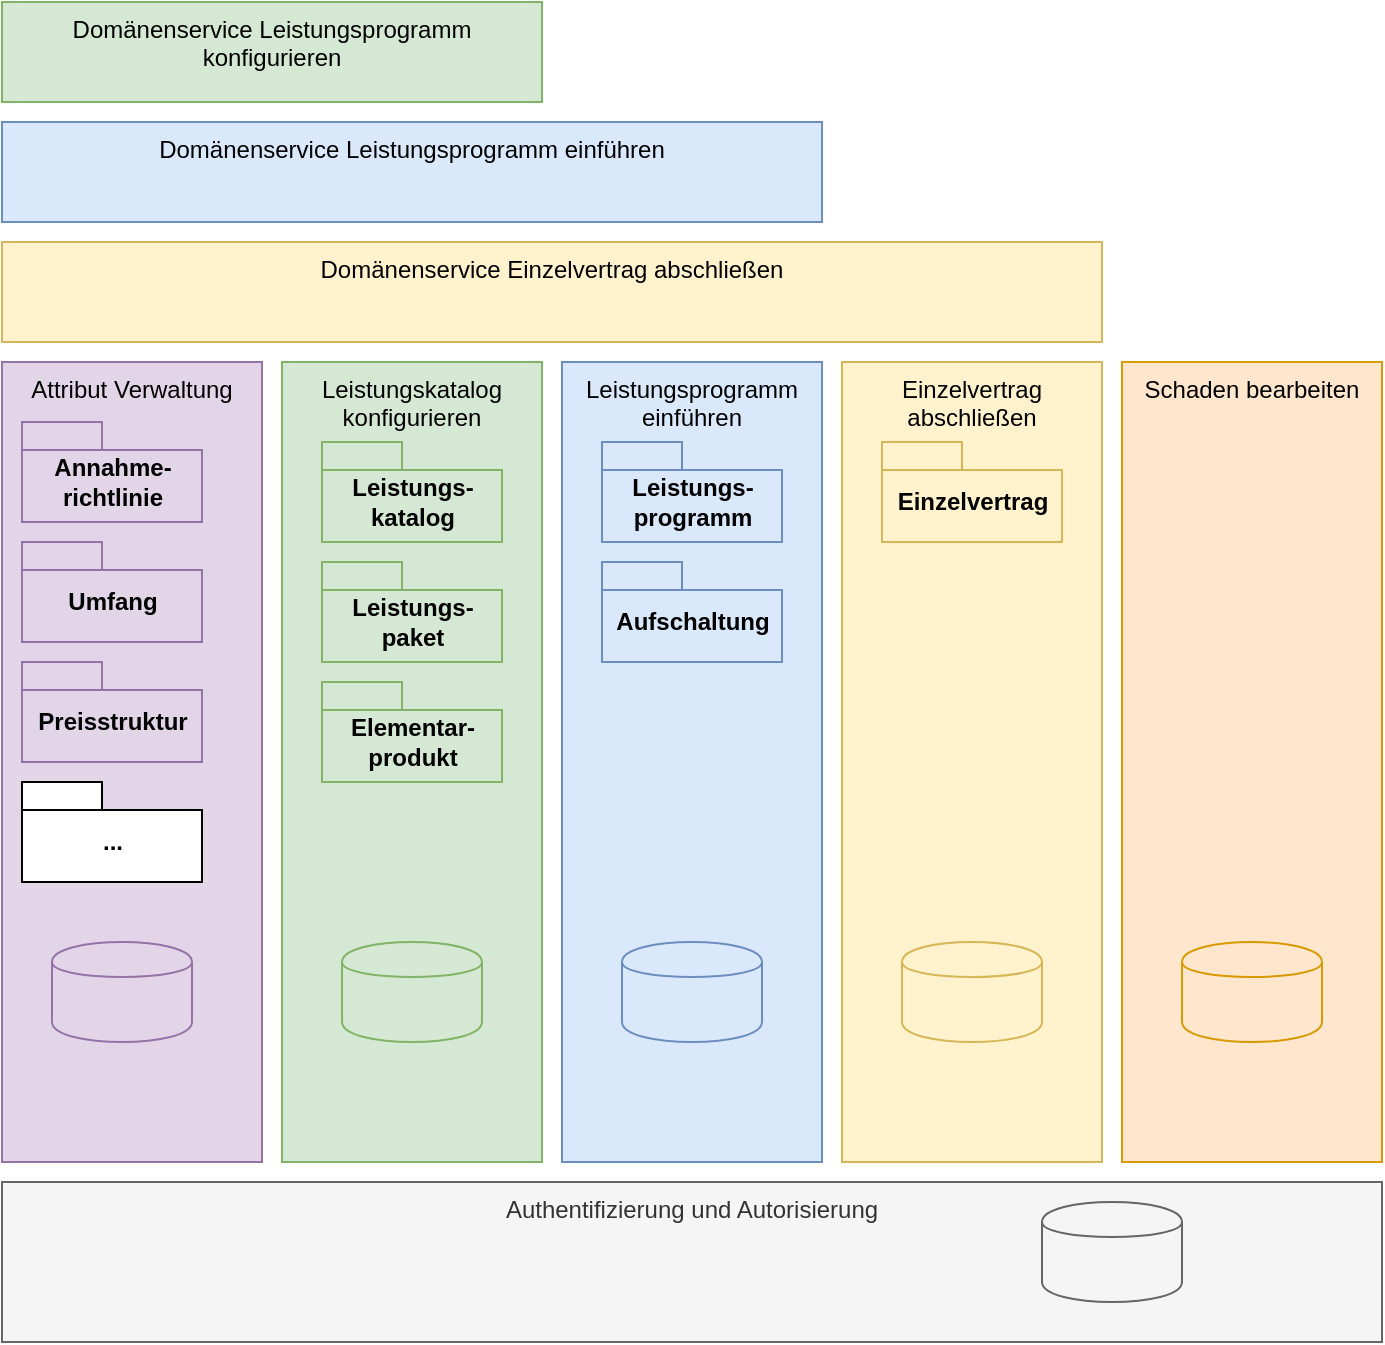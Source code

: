 <mxfile version="12.1.9" type="github" pages="1">
  <diagram id="YAyYNESXQmjCN3pU5pgw" name="Page-1">
    <mxGraphModel dx="577" dy="1614" grid="1" gridSize="10" guides="1" tooltips="1" connect="1" arrows="1" fold="1" page="1" pageScale="1" pageWidth="827" pageHeight="1169" math="0" shadow="0">
      <root>
        <mxCell id="0"/>
        <mxCell id="1" parent="0"/>
        <mxCell id="Ii9LpbA_kSQu4Q5Xc9ug-2" value="Attribut Verwaltung" style="rounded=0;whiteSpace=wrap;html=1;verticalAlign=top;fillColor=#e1d5e7;strokeColor=#9673a6;" parent="1" vertex="1">
          <mxGeometry x="40" y="30" width="130" height="400" as="geometry"/>
        </mxCell>
        <mxCell id="Ii9LpbA_kSQu4Q5Xc9ug-11" value="Annahme-&lt;br&gt;richtlinie" style="shape=folder;fontStyle=1;spacingTop=10;tabWidth=40;tabHeight=14;tabPosition=left;html=1;fillColor=#e1d5e7;strokeColor=#9673a6;" parent="1" vertex="1">
          <mxGeometry x="50" y="60" width="90" height="50" as="geometry"/>
        </mxCell>
        <mxCell id="Ii9LpbA_kSQu4Q5Xc9ug-12" value="Umfang" style="shape=folder;fontStyle=1;spacingTop=10;tabWidth=40;tabHeight=14;tabPosition=left;html=1;fillColor=#e1d5e7;strokeColor=#9673a6;" parent="1" vertex="1">
          <mxGeometry x="50" y="120" width="90" height="50" as="geometry"/>
        </mxCell>
        <mxCell id="Ii9LpbA_kSQu4Q5Xc9ug-13" value="Preisstruktur" style="shape=folder;fontStyle=1;spacingTop=10;tabWidth=40;tabHeight=14;tabPosition=left;html=1;fillColor=#e1d5e7;strokeColor=#9673a6;" parent="1" vertex="1">
          <mxGeometry x="50" y="180" width="90" height="50" as="geometry"/>
        </mxCell>
        <mxCell id="Ii9LpbA_kSQu4Q5Xc9ug-18" value="..." style="shape=folder;fontStyle=1;spacingTop=10;tabWidth=40;tabHeight=14;tabPosition=left;html=1;" parent="1" vertex="1">
          <mxGeometry x="50" y="240" width="90" height="50" as="geometry"/>
        </mxCell>
        <mxCell id="Ii9LpbA_kSQu4Q5Xc9ug-19" value="Leistungskatalog&lt;br&gt;konfigurieren" style="rounded=0;whiteSpace=wrap;html=1;verticalAlign=top;fillColor=#d5e8d4;strokeColor=#82b366;" parent="1" vertex="1">
          <mxGeometry x="180" y="30.0" width="130" height="400" as="geometry"/>
        </mxCell>
        <mxCell id="Ii9LpbA_kSQu4Q5Xc9ug-20" value="Leistungs-&lt;br&gt;katalog" style="shape=folder;fontStyle=1;spacingTop=10;tabWidth=40;tabHeight=14;tabPosition=left;html=1;fillColor=#d5e8d4;strokeColor=#82b366;" parent="1" vertex="1">
          <mxGeometry x="200" y="70" width="90" height="50" as="geometry"/>
        </mxCell>
        <mxCell id="Ii9LpbA_kSQu4Q5Xc9ug-21" value="Leistungs-&lt;br&gt;paket" style="shape=folder;fontStyle=1;spacingTop=10;tabWidth=40;tabHeight=14;tabPosition=left;html=1;fillColor=#d5e8d4;strokeColor=#82b366;" parent="1" vertex="1">
          <mxGeometry x="200" y="130" width="90" height="50" as="geometry"/>
        </mxCell>
        <mxCell id="Ii9LpbA_kSQu4Q5Xc9ug-22" value="Elementar-&lt;br&gt;produkt" style="shape=folder;fontStyle=1;spacingTop=10;tabWidth=40;tabHeight=14;tabPosition=left;html=1;fillColor=#d5e8d4;strokeColor=#82b366;" parent="1" vertex="1">
          <mxGeometry x="200" y="190" width="90" height="50" as="geometry"/>
        </mxCell>
        <mxCell id="Ii9LpbA_kSQu4Q5Xc9ug-23" value="Leistungsprogramm&lt;br&gt;einführen" style="rounded=0;whiteSpace=wrap;html=1;verticalAlign=top;fillColor=#dae8fc;strokeColor=#6c8ebf;" parent="1" vertex="1">
          <mxGeometry x="320" y="30.0" width="130" height="400" as="geometry"/>
        </mxCell>
        <mxCell id="Ii9LpbA_kSQu4Q5Xc9ug-24" value="Leistungs-&lt;br&gt;programm" style="shape=folder;fontStyle=1;spacingTop=10;tabWidth=40;tabHeight=14;tabPosition=left;html=1;fillColor=#dae8fc;strokeColor=#6c8ebf;" parent="1" vertex="1">
          <mxGeometry x="340" y="70" width="90" height="50" as="geometry"/>
        </mxCell>
        <mxCell id="Ii9LpbA_kSQu4Q5Xc9ug-26" value="Aufschaltung" style="shape=folder;fontStyle=1;spacingTop=10;tabWidth=40;tabHeight=14;tabPosition=left;html=1;fillColor=#dae8fc;strokeColor=#6c8ebf;" parent="1" vertex="1">
          <mxGeometry x="340" y="130" width="90" height="50" as="geometry"/>
        </mxCell>
        <mxCell id="Ii9LpbA_kSQu4Q5Xc9ug-27" value="Einzelvertrag&lt;br&gt;abschließen" style="rounded=0;whiteSpace=wrap;html=1;verticalAlign=top;fillColor=#fff2cc;strokeColor=#d6b656;" parent="1" vertex="1">
          <mxGeometry x="460" y="30.0" width="130" height="400" as="geometry"/>
        </mxCell>
        <mxCell id="Ii9LpbA_kSQu4Q5Xc9ug-28" value="Einzelvertrag" style="shape=folder;fontStyle=1;spacingTop=10;tabWidth=40;tabHeight=14;tabPosition=left;html=1;fillColor=#fff2cc;strokeColor=#d6b656;" parent="1" vertex="1">
          <mxGeometry x="480" y="70" width="90" height="50" as="geometry"/>
        </mxCell>
        <mxCell id="Ii9LpbA_kSQu4Q5Xc9ug-30" value="Domänenservice Einzelvertrag abschließen" style="rounded=0;whiteSpace=wrap;html=1;verticalAlign=top;fillColor=#fff2cc;strokeColor=#d6b656;" parent="1" vertex="1">
          <mxGeometry x="40.0" y="-30" width="550" height="50" as="geometry"/>
        </mxCell>
        <mxCell id="Ii9LpbA_kSQu4Q5Xc9ug-31" value="Domänenservice Leistungsprogramm einführen" style="rounded=0;whiteSpace=wrap;html=1;verticalAlign=top;fillColor=#dae8fc;strokeColor=#6c8ebf;" parent="1" vertex="1">
          <mxGeometry x="40.0" y="-90" width="410" height="50" as="geometry"/>
        </mxCell>
        <mxCell id="Ii9LpbA_kSQu4Q5Xc9ug-32" value="Domänenservice Leistungsprogramm konfigurieren" style="rounded=0;whiteSpace=wrap;html=1;verticalAlign=top;fillColor=#d5e8d4;strokeColor=#82b366;" parent="1" vertex="1">
          <mxGeometry x="40" y="-150" width="270" height="50" as="geometry"/>
        </mxCell>
        <mxCell id="A_urT-kz64JYIyCZkuHm-1" value="Authentifizierung und Autorisierung" style="rounded=0;whiteSpace=wrap;html=1;verticalAlign=top;fillColor=#f5f5f5;strokeColor=#666666;fontColor=#333333;" vertex="1" parent="1">
          <mxGeometry x="40" y="440" width="690" height="80" as="geometry"/>
        </mxCell>
        <mxCell id="A_urT-kz64JYIyCZkuHm-2" value="Schaden bearbeiten" style="rounded=0;whiteSpace=wrap;html=1;verticalAlign=top;fillColor=#ffe6cc;strokeColor=#d79b00;" vertex="1" parent="1">
          <mxGeometry x="600" y="30.0" width="130" height="400" as="geometry"/>
        </mxCell>
        <mxCell id="A_urT-kz64JYIyCZkuHm-4" value="" style="shape=cylinder;whiteSpace=wrap;html=1;boundedLbl=1;backgroundOutline=1;fillColor=#e1d5e7;strokeColor=#9673a6;" vertex="1" parent="1">
          <mxGeometry x="65" y="320" width="70" height="50" as="geometry"/>
        </mxCell>
        <mxCell id="A_urT-kz64JYIyCZkuHm-5" value="" style="shape=cylinder;whiteSpace=wrap;html=1;boundedLbl=1;backgroundOutline=1;fillColor=#d5e8d4;strokeColor=#82b366;" vertex="1" parent="1">
          <mxGeometry x="210" y="320" width="70" height="50" as="geometry"/>
        </mxCell>
        <mxCell id="A_urT-kz64JYIyCZkuHm-6" value="" style="shape=cylinder;whiteSpace=wrap;html=1;boundedLbl=1;backgroundOutline=1;fillColor=#dae8fc;strokeColor=#6c8ebf;" vertex="1" parent="1">
          <mxGeometry x="350" y="320" width="70" height="50" as="geometry"/>
        </mxCell>
        <mxCell id="A_urT-kz64JYIyCZkuHm-8" value="" style="shape=cylinder;whiteSpace=wrap;html=1;boundedLbl=1;backgroundOutline=1;fillColor=#fff2cc;strokeColor=#d6b656;" vertex="1" parent="1">
          <mxGeometry x="490" y="320.0" width="70" height="50" as="geometry"/>
        </mxCell>
        <mxCell id="A_urT-kz64JYIyCZkuHm-9" value="" style="shape=cylinder;whiteSpace=wrap;html=1;boundedLbl=1;backgroundOutline=1;fillColor=#ffe6cc;strokeColor=#d79b00;" vertex="1" parent="1">
          <mxGeometry x="630" y="320.0" width="70" height="50" as="geometry"/>
        </mxCell>
        <mxCell id="A_urT-kz64JYIyCZkuHm-10" value="" style="shape=cylinder;whiteSpace=wrap;html=1;boundedLbl=1;backgroundOutline=1;fillColor=#f5f5f5;strokeColor=#666666;fontColor=#333333;" vertex="1" parent="1">
          <mxGeometry x="560" y="450" width="70" height="50" as="geometry"/>
        </mxCell>
      </root>
    </mxGraphModel>
  </diagram>
</mxfile>
